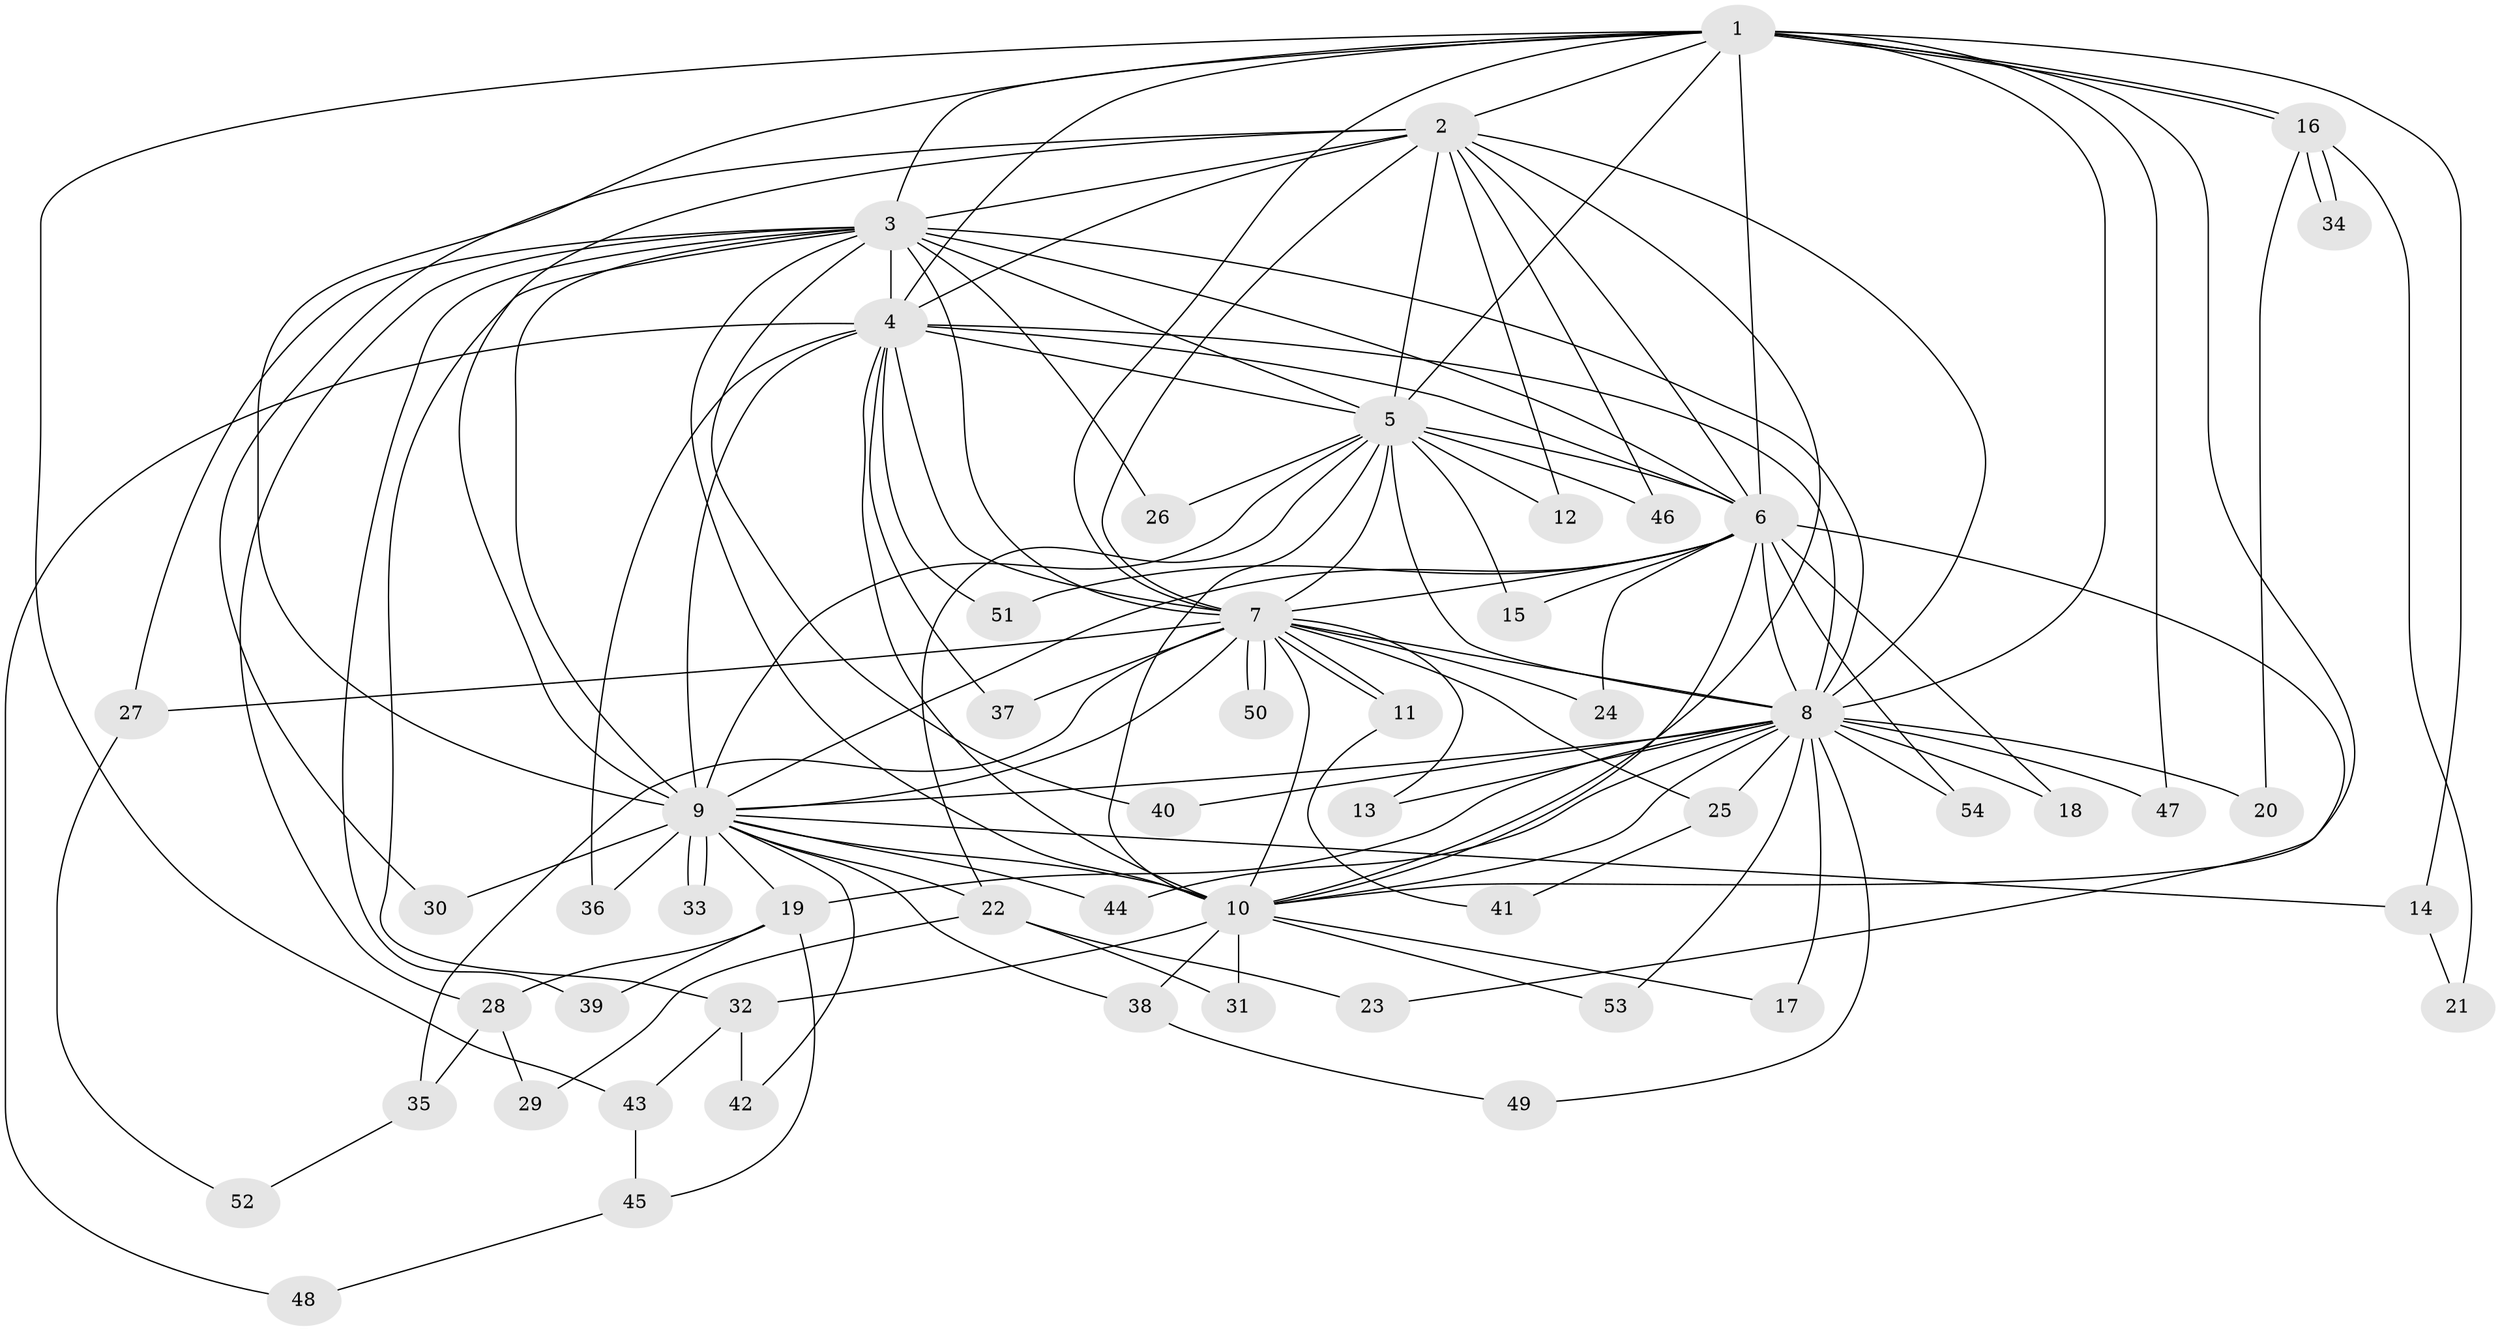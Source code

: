 // Generated by graph-tools (version 1.1) at 2025/45/03/09/25 04:45:02]
// undirected, 54 vertices, 133 edges
graph export_dot {
graph [start="1"]
  node [color=gray90,style=filled];
  1;
  2;
  3;
  4;
  5;
  6;
  7;
  8;
  9;
  10;
  11;
  12;
  13;
  14;
  15;
  16;
  17;
  18;
  19;
  20;
  21;
  22;
  23;
  24;
  25;
  26;
  27;
  28;
  29;
  30;
  31;
  32;
  33;
  34;
  35;
  36;
  37;
  38;
  39;
  40;
  41;
  42;
  43;
  44;
  45;
  46;
  47;
  48;
  49;
  50;
  51;
  52;
  53;
  54;
  1 -- 2;
  1 -- 3;
  1 -- 4;
  1 -- 5;
  1 -- 6;
  1 -- 7;
  1 -- 8;
  1 -- 9;
  1 -- 10;
  1 -- 14;
  1 -- 16;
  1 -- 16;
  1 -- 43;
  1 -- 47;
  2 -- 3;
  2 -- 4;
  2 -- 5;
  2 -- 6;
  2 -- 7;
  2 -- 8;
  2 -- 9;
  2 -- 10;
  2 -- 12;
  2 -- 30;
  2 -- 46;
  3 -- 4;
  3 -- 5;
  3 -- 6;
  3 -- 7;
  3 -- 8;
  3 -- 9;
  3 -- 10;
  3 -- 26;
  3 -- 27;
  3 -- 28;
  3 -- 32;
  3 -- 39;
  3 -- 40;
  4 -- 5;
  4 -- 6;
  4 -- 7;
  4 -- 8;
  4 -- 9;
  4 -- 10;
  4 -- 36;
  4 -- 37;
  4 -- 48;
  4 -- 51;
  5 -- 6;
  5 -- 7;
  5 -- 8;
  5 -- 9;
  5 -- 10;
  5 -- 12;
  5 -- 15;
  5 -- 22;
  5 -- 26;
  5 -- 46;
  6 -- 7;
  6 -- 8;
  6 -- 9;
  6 -- 10;
  6 -- 15;
  6 -- 18;
  6 -- 23;
  6 -- 24;
  6 -- 51;
  6 -- 54;
  7 -- 8;
  7 -- 9;
  7 -- 10;
  7 -- 11;
  7 -- 11;
  7 -- 13;
  7 -- 24;
  7 -- 25;
  7 -- 27;
  7 -- 35;
  7 -- 37;
  7 -- 50;
  7 -- 50;
  8 -- 9;
  8 -- 10;
  8 -- 13;
  8 -- 17;
  8 -- 18;
  8 -- 19;
  8 -- 20;
  8 -- 25;
  8 -- 40;
  8 -- 44;
  8 -- 47;
  8 -- 49;
  8 -- 53;
  8 -- 54;
  9 -- 10;
  9 -- 14;
  9 -- 19;
  9 -- 22;
  9 -- 30;
  9 -- 33;
  9 -- 33;
  9 -- 36;
  9 -- 38;
  9 -- 42;
  9 -- 44;
  10 -- 17;
  10 -- 31;
  10 -- 32;
  10 -- 38;
  10 -- 53;
  11 -- 41;
  14 -- 21;
  16 -- 20;
  16 -- 21;
  16 -- 34;
  16 -- 34;
  19 -- 28;
  19 -- 39;
  19 -- 45;
  22 -- 23;
  22 -- 29;
  22 -- 31;
  25 -- 41;
  27 -- 52;
  28 -- 29;
  28 -- 35;
  32 -- 42;
  32 -- 43;
  35 -- 52;
  38 -- 49;
  43 -- 45;
  45 -- 48;
}
